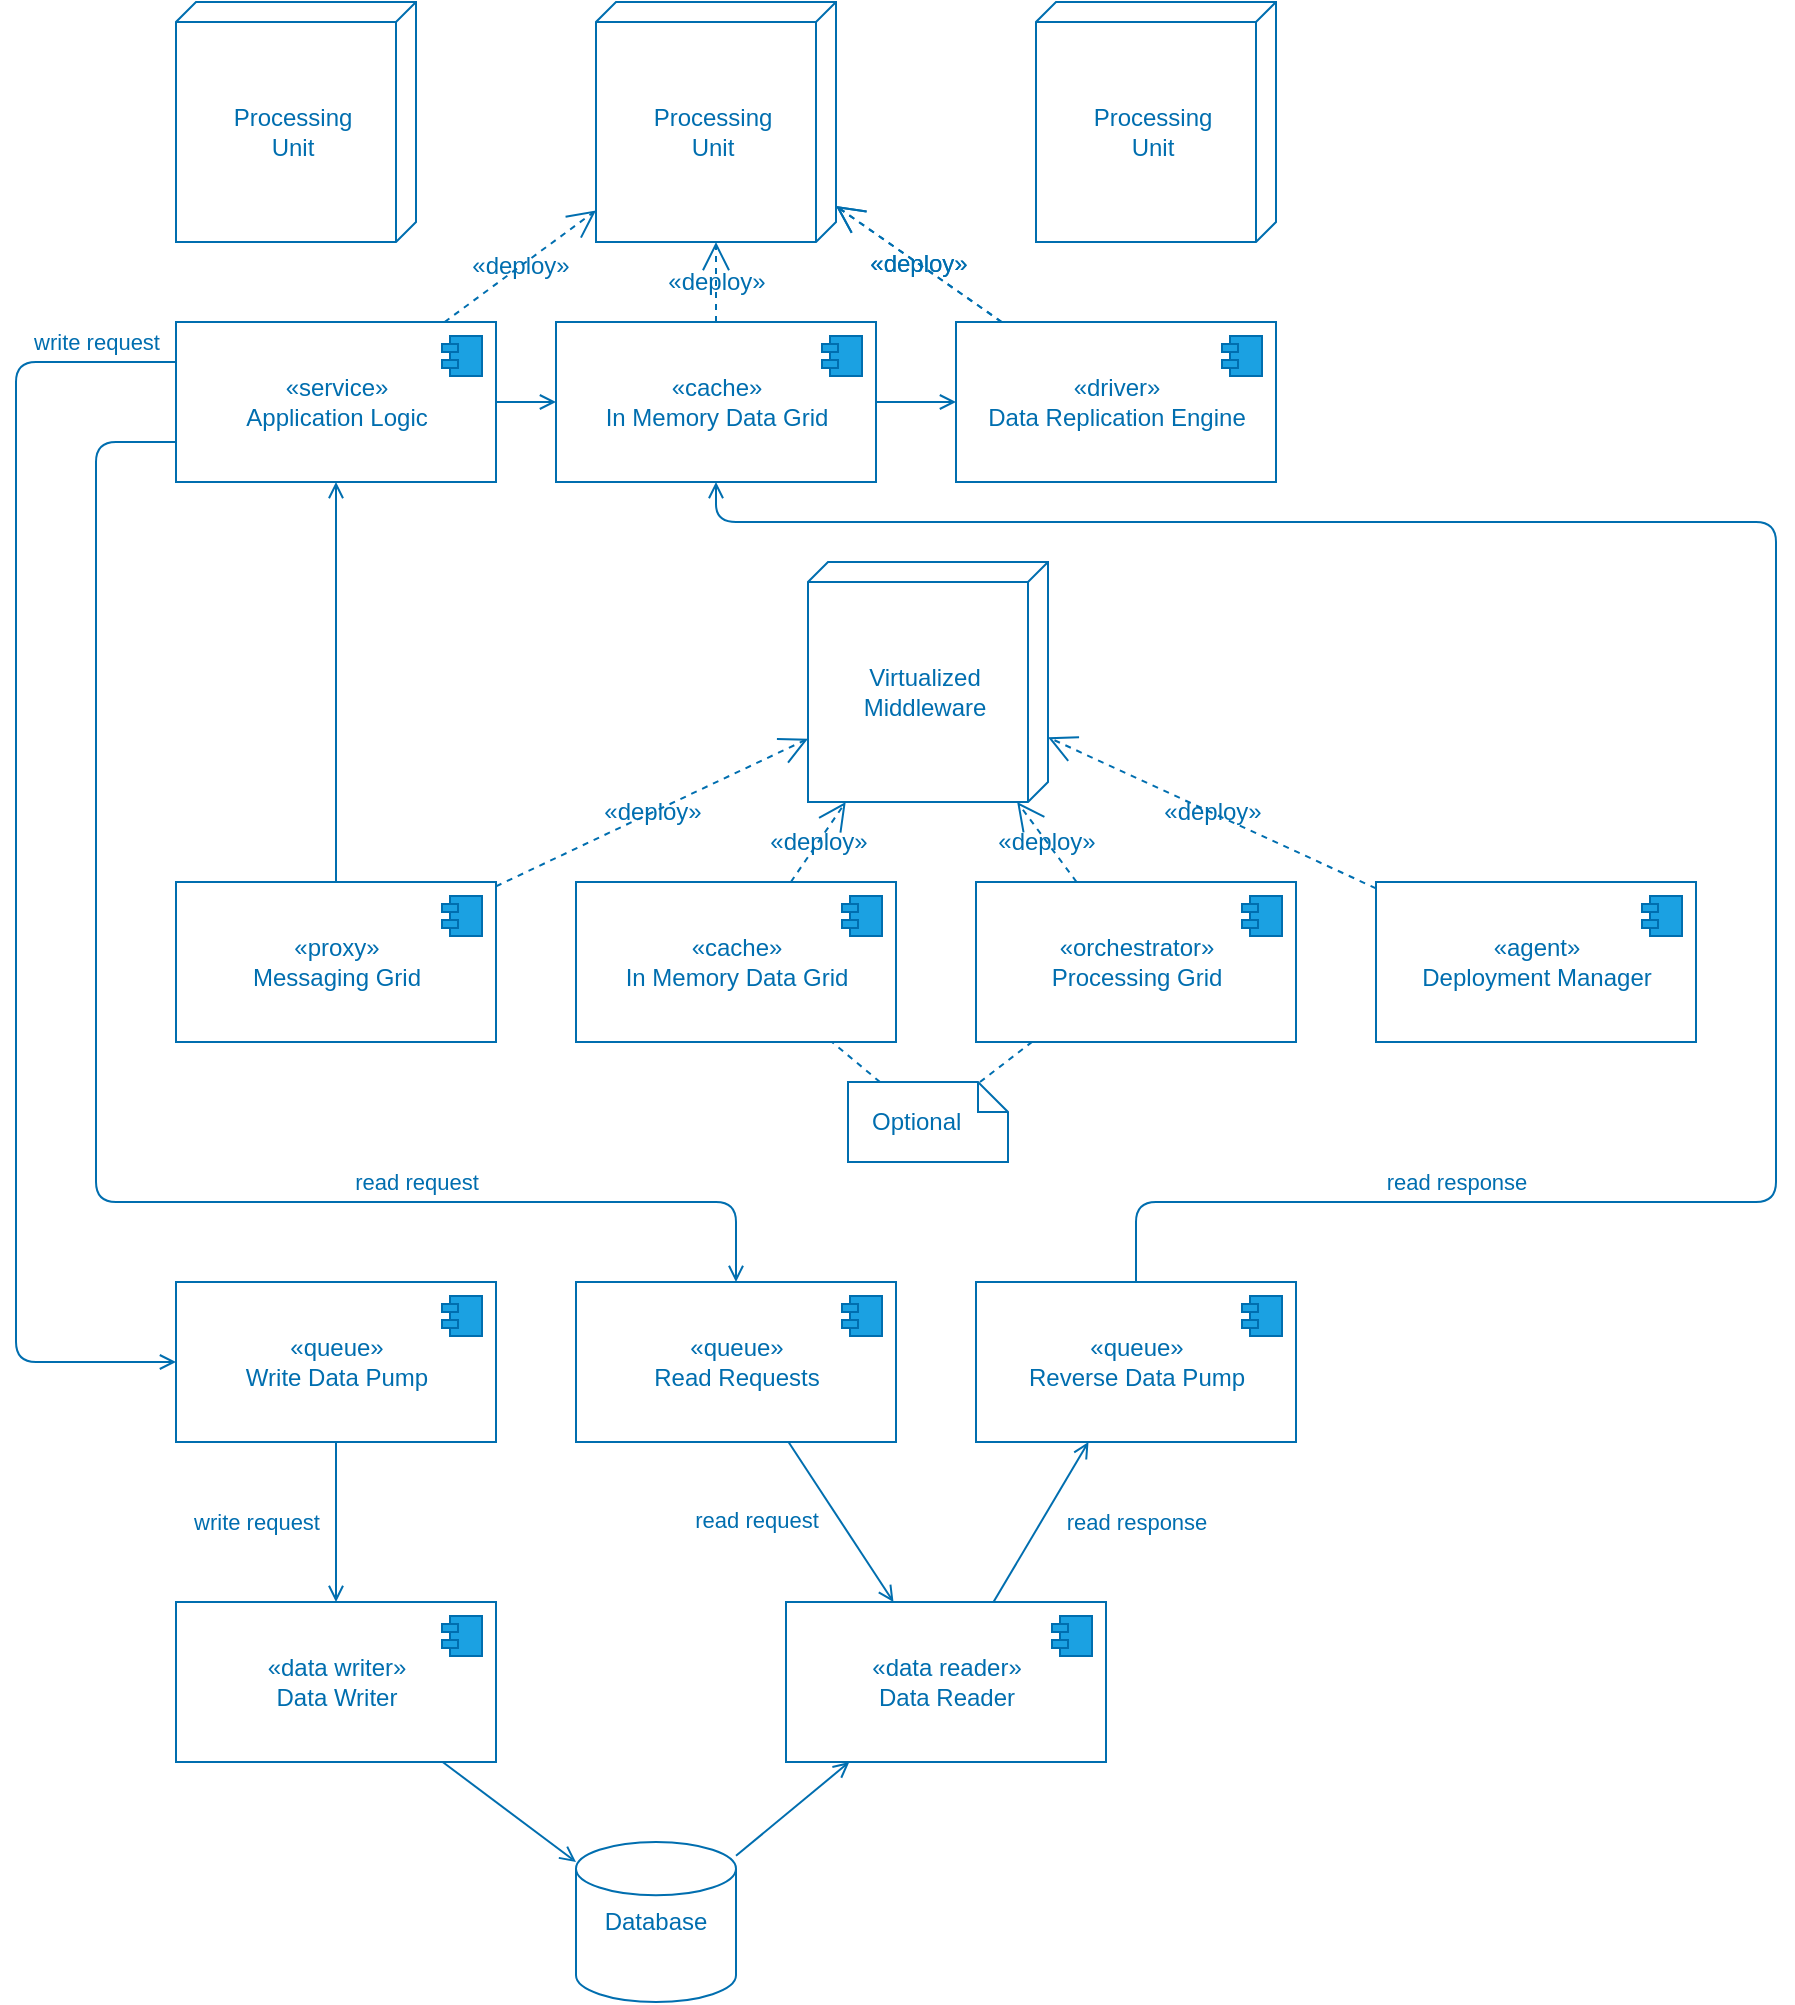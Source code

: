 <mxfile>
    <diagram id="1rftnht3yMh0IZzJSGRs" name="Page-1">
        <mxGraphModel dx="640" dy="548" grid="1" gridSize="10" guides="1" tooltips="1" connect="1" arrows="1" fold="1" page="1" pageScale="1" pageWidth="850" pageHeight="1100" math="0" shadow="0">
            <root>
                <mxCell id="0"/>
                <mxCell id="1" parent="0"/>
                <mxCell id="8" style="edgeStyle=none;html=1;endArrow=open;endFill=0;fillColor=#1ba1e2;strokeColor=#006EAF;fontColor=#006EAF;startArrow=none;startFill=0;fontStyle=0" parent="1" source="2" target="9" edge="1">
                    <mxGeometry relative="1" as="geometry"/>
                </mxCell>
                <mxCell id="2" value="«service»&lt;br&gt;&lt;span&gt;Application Logic&lt;/span&gt;" style="html=1;dropTarget=0;fillColor=none;fontColor=#006EAF;strokeColor=#006EAF;fontStyle=0" parent="1" vertex="1">
                    <mxGeometry x="120" y="200" width="160" height="80" as="geometry"/>
                </mxCell>
                <mxCell id="3" value="" style="shape=module;jettyWidth=8;jettyHeight=4;fillColor=#1ba1e2;fontColor=#006EAF;strokeColor=#006EAF;fontStyle=0" parent="2" vertex="1">
                    <mxGeometry x="1" width="20" height="20" relative="1" as="geometry">
                        <mxPoint x="-27" y="7" as="offset"/>
                    </mxGeometry>
                </mxCell>
                <mxCell id="4" value="Processing&lt;br&gt;Unit" style="verticalAlign=middle;align=center;shape=cube;size=10;direction=south;fontStyle=0;html=1;boundedLbl=1;spacingLeft=5;fontColor=#006EAF;fillColor=none;strokeColor=#006EAF;" parent="1" vertex="1">
                    <mxGeometry x="330" y="40" width="120" height="120" as="geometry"/>
                </mxCell>
                <mxCell id="21" style="edgeStyle=none;html=1;endArrow=open;endFill=0;fillColor=#1ba1e2;strokeColor=#006EAF;fontColor=#006EAF;fontStyle=0" parent="1" source="6" target="2" edge="1">
                    <mxGeometry relative="1" as="geometry">
                        <mxPoint x="410" y="690" as="targetPoint"/>
                    </mxGeometry>
                </mxCell>
                <mxCell id="6" value="«proxy»&lt;br&gt;&lt;span&gt;Messaging Grid&lt;/span&gt;" style="html=1;dropTarget=0;fillColor=none;fontColor=#006EAF;strokeColor=#006EAF;fontStyle=0" parent="1" vertex="1">
                    <mxGeometry x="120" y="480" width="160" height="80" as="geometry"/>
                </mxCell>
                <mxCell id="7" value="" style="shape=module;jettyWidth=8;jettyHeight=4;fillColor=#1ba1e2;fontColor=#006EAF;strokeColor=#006EAF;fontStyle=0" parent="6" vertex="1">
                    <mxGeometry x="1" width="20" height="20" relative="1" as="geometry">
                        <mxPoint x="-27" y="7" as="offset"/>
                    </mxGeometry>
                </mxCell>
                <mxCell id="22" style="edgeStyle=none;html=1;endArrow=open;endFill=0;fillColor=#1ba1e2;strokeColor=#006EAF;fontColor=#006EAF;fontStyle=0" parent="1" source="9" target="11" edge="1">
                    <mxGeometry relative="1" as="geometry"/>
                </mxCell>
                <mxCell id="9" value="«cache»&lt;br&gt;&lt;span&gt;In Memory Data Grid&lt;/span&gt;" style="html=1;dropTarget=0;fillColor=none;fontColor=#006EAF;strokeColor=#006EAF;fontStyle=0" parent="1" vertex="1">
                    <mxGeometry x="310" y="200" width="160" height="80" as="geometry"/>
                </mxCell>
                <mxCell id="10" value="" style="shape=module;jettyWidth=8;jettyHeight=4;fillColor=#1ba1e2;fontColor=#006EAF;strokeColor=#006EAF;fontStyle=0" parent="9" vertex="1">
                    <mxGeometry x="1" width="20" height="20" relative="1" as="geometry">
                        <mxPoint x="-27" y="7" as="offset"/>
                    </mxGeometry>
                </mxCell>
                <mxCell id="13" value="«agent»&lt;br&gt;&lt;span&gt;Deployment Manager&lt;/span&gt;" style="html=1;dropTarget=0;fillColor=none;fontColor=#006EAF;strokeColor=#006EAF;fontStyle=0" parent="1" vertex="1">
                    <mxGeometry x="720" y="480" width="160" height="80" as="geometry"/>
                </mxCell>
                <mxCell id="14" value="" style="shape=module;jettyWidth=8;jettyHeight=4;fillColor=#1ba1e2;fontColor=#006EAF;strokeColor=#006EAF;fontStyle=0" parent="13" vertex="1">
                    <mxGeometry x="1" width="20" height="20" relative="1" as="geometry">
                        <mxPoint x="-27" y="7" as="offset"/>
                    </mxGeometry>
                </mxCell>
                <mxCell id="26" value="&lt;span style=&quot;font-size: 12px;&quot;&gt;«deploy»&lt;/span&gt;" style="endArrow=open;endSize=12;dashed=1;html=1;fillColor=#1ba1e2;strokeColor=#006EAF;fontColor=#006EAF;labelBackgroundColor=none;fontStyle=0" parent="1" source="2" target="4" edge="1">
                    <mxGeometry width="160" relative="1" as="geometry">
                        <mxPoint x="330" y="270" as="sourcePoint"/>
                        <mxPoint x="490" y="270" as="targetPoint"/>
                    </mxGeometry>
                </mxCell>
                <mxCell id="28" value="&lt;span style=&quot;font-size: 12px;&quot;&gt;«deploy»&lt;/span&gt;" style="endArrow=open;endSize=12;dashed=1;html=1;fillColor=#1ba1e2;strokeColor=#006EAF;fontColor=#006EAF;labelBackgroundColor=none;fontStyle=0" parent="1" source="9" target="4" edge="1">
                    <mxGeometry width="160" relative="1" as="geometry">
                        <mxPoint x="280" y="360.526" as="sourcePoint"/>
                        <mxPoint x="520" y="452.105" as="targetPoint"/>
                    </mxGeometry>
                </mxCell>
                <mxCell id="29" value="&lt;span style=&quot;font-size: 12px;&quot;&gt;«deploy»&lt;/span&gt;" style="endArrow=open;endSize=12;dashed=1;html=1;fillColor=#1ba1e2;strokeColor=#006EAF;fontColor=#006EAF;labelBackgroundColor=none;fontStyle=0" parent="1" source="11" target="4" edge="1">
                    <mxGeometry width="160" relative="1" as="geometry">
                        <mxPoint x="280" y="455.263" as="sourcePoint"/>
                        <mxPoint x="520" y="471.053" as="targetPoint"/>
                    </mxGeometry>
                </mxCell>
                <mxCell id="30" value="&lt;span style=&quot;font-size: 12px;&quot;&gt;«deploy»&lt;/span&gt;" style="endArrow=open;endSize=12;dashed=1;html=1;fillColor=#1ba1e2;strokeColor=#006EAF;fontColor=#006EAF;labelBackgroundColor=none;startArrow=none;fontStyle=0" parent="1" source="11" target="4" edge="1">
                    <mxGeometry width="160" relative="1" as="geometry">
                        <mxPoint x="280" y="550" as="sourcePoint"/>
                        <mxPoint x="520" y="490" as="targetPoint"/>
                    </mxGeometry>
                </mxCell>
                <mxCell id="11" value="«driver»&lt;br&gt;&lt;span&gt;Data Replication Engine&lt;/span&gt;" style="html=1;dropTarget=0;fillColor=none;fontColor=#006EAF;strokeColor=#006EAF;fontStyle=0" parent="1" vertex="1">
                    <mxGeometry x="510" y="200" width="160" height="80" as="geometry"/>
                </mxCell>
                <mxCell id="12" value="" style="shape=module;jettyWidth=8;jettyHeight=4;fillColor=#1ba1e2;fontColor=#006EAF;strokeColor=#006EAF;fontStyle=0" parent="11" vertex="1">
                    <mxGeometry x="1" width="20" height="20" relative="1" as="geometry">
                        <mxPoint x="-27" y="7" as="offset"/>
                    </mxGeometry>
                </mxCell>
                <mxCell id="32" value="Virtualized&lt;br&gt;Middleware" style="verticalAlign=middle;align=center;shape=cube;size=10;direction=south;fontStyle=0;html=1;boundedLbl=1;spacingLeft=5;fontColor=#006EAF;fillColor=none;strokeColor=#006EAF;" parent="1" vertex="1">
                    <mxGeometry x="436" y="320" width="120" height="120" as="geometry"/>
                </mxCell>
                <mxCell id="33" value="«cache»&lt;br&gt;&lt;span&gt;In Memory Data Grid&lt;/span&gt;" style="html=1;dropTarget=0;fillColor=none;fontColor=#006EAF;strokeColor=#006EAF;fontStyle=0" parent="1" vertex="1">
                    <mxGeometry x="320" y="480" width="160" height="80" as="geometry"/>
                </mxCell>
                <mxCell id="34" value="" style="shape=module;jettyWidth=8;jettyHeight=4;fillColor=#1ba1e2;fontColor=#006EAF;strokeColor=#006EAF;fontStyle=0" parent="33" vertex="1">
                    <mxGeometry x="1" width="20" height="20" relative="1" as="geometry">
                        <mxPoint x="-27" y="7" as="offset"/>
                    </mxGeometry>
                </mxCell>
                <mxCell id="35" value="Optional" style="shape=note;size=15;align=left;spacingLeft=10;html=1;whiteSpace=wrap;fillColor=none;fontColor=#006EAF;strokeColor=#006EAF;fontStyle=0" parent="1" vertex="1">
                    <mxGeometry x="456" y="580" width="80" height="40" as="geometry"/>
                </mxCell>
                <mxCell id="37" value="" style="edgeStyle=none;endArrow=none;dashed=1;html=1;fillColor=#1ba1e2;strokeColor=#006EAF;fontStyle=0" parent="1" source="35" target="33" edge="1">
                    <mxGeometry x="1" relative="1" as="geometry">
                        <mxPoint x="320" y="350" as="targetPoint"/>
                    </mxGeometry>
                </mxCell>
                <mxCell id="38" value="«orchestrator»&lt;br&gt;&lt;span&gt;Processing Grid&lt;/span&gt;" style="html=1;dropTarget=0;fillColor=none;fontColor=#006EAF;strokeColor=#006EAF;fontStyle=0" parent="1" vertex="1">
                    <mxGeometry x="520" y="480" width="160" height="80" as="geometry"/>
                </mxCell>
                <mxCell id="39" value="" style="shape=module;jettyWidth=8;jettyHeight=4;fillColor=#1ba1e2;fontColor=#006EAF;strokeColor=#006EAF;fontStyle=0" parent="38" vertex="1">
                    <mxGeometry x="1" width="20" height="20" relative="1" as="geometry">
                        <mxPoint x="-27" y="7" as="offset"/>
                    </mxGeometry>
                </mxCell>
                <mxCell id="40" value="" style="edgeStyle=none;endArrow=none;dashed=1;html=1;fillColor=#1ba1e2;strokeColor=#006EAF;fontStyle=0" parent="1" source="35" target="38" edge="1">
                    <mxGeometry x="1" relative="1" as="geometry">
                        <mxPoint x="410" y="570" as="targetPoint"/>
                        <mxPoint x="410" y="600" as="sourcePoint"/>
                    </mxGeometry>
                </mxCell>
                <mxCell id="41" value="&lt;span style=&quot;font-size: 12px;&quot;&gt;«deploy»&lt;/span&gt;" style="endArrow=open;endSize=12;dashed=1;html=1;fillColor=#1ba1e2;strokeColor=#006EAF;fontColor=#006EAF;labelBackgroundColor=none;fontStyle=0" parent="1" source="6" target="32" edge="1">
                    <mxGeometry width="160" relative="1" as="geometry">
                        <mxPoint x="264.286" y="210" as="sourcePoint"/>
                        <mxPoint x="340" y="154.211" as="targetPoint"/>
                    </mxGeometry>
                </mxCell>
                <mxCell id="42" value="&lt;span style=&quot;font-size: 12px;&quot;&gt;«deploy»&lt;/span&gt;" style="endArrow=open;endSize=12;dashed=1;html=1;fillColor=#1ba1e2;strokeColor=#006EAF;fontColor=#006EAF;labelBackgroundColor=none;fontStyle=0" parent="1" source="33" target="32" edge="1">
                    <mxGeometry width="160" relative="1" as="geometry">
                        <mxPoint x="290" y="492.162" as="sourcePoint"/>
                        <mxPoint x="446" y="418.378" as="targetPoint"/>
                    </mxGeometry>
                </mxCell>
                <mxCell id="43" value="&lt;span style=&quot;font-size: 12px;&quot;&gt;«deploy»&lt;/span&gt;" style="endArrow=open;endSize=12;dashed=1;html=1;fillColor=#1ba1e2;strokeColor=#006EAF;fontColor=#006EAF;labelBackgroundColor=none;fontStyle=0" parent="1" source="38" target="32" edge="1">
                    <mxGeometry width="160" relative="1" as="geometry">
                        <mxPoint x="437.429" y="490" as="sourcePoint"/>
                        <mxPoint x="464.857" y="450" as="targetPoint"/>
                    </mxGeometry>
                </mxCell>
                <mxCell id="44" value="&lt;span style=&quot;font-size: 12px;&quot;&gt;«deploy»&lt;/span&gt;" style="endArrow=open;endSize=12;dashed=1;html=1;fillColor=#1ba1e2;strokeColor=#006EAF;fontColor=#006EAF;labelBackgroundColor=none;fontStyle=0" parent="1" source="13" target="32" edge="1">
                    <mxGeometry width="160" relative="1" as="geometry">
                        <mxPoint x="580.286" y="490" as="sourcePoint"/>
                        <mxPoint x="550.571" y="450" as="targetPoint"/>
                    </mxGeometry>
                </mxCell>
                <mxCell id="45" value="Processing&lt;br&gt;Unit" style="verticalAlign=middle;align=center;shape=cube;size=10;direction=south;fontStyle=0;html=1;boundedLbl=1;spacingLeft=5;fontColor=#006EAF;fillColor=none;strokeColor=#006EAF;" parent="1" vertex="1">
                    <mxGeometry x="550" y="40" width="120" height="120" as="geometry"/>
                </mxCell>
                <mxCell id="46" value="Processing&lt;br&gt;Unit" style="verticalAlign=middle;align=center;shape=cube;size=10;direction=south;fontStyle=0;html=1;boundedLbl=1;spacingLeft=5;fontColor=#006EAF;fillColor=none;strokeColor=#006EAF;" parent="1" vertex="1">
                    <mxGeometry x="120" y="40" width="120" height="120" as="geometry"/>
                </mxCell>
                <mxCell id="47" value="«queue»&lt;br&gt;&lt;span&gt;Write Data Pump&lt;/span&gt;" style="html=1;dropTarget=0;fillColor=none;fontColor=#006EAF;strokeColor=#006EAF;fontStyle=0" parent="1" vertex="1">
                    <mxGeometry x="120" y="680" width="160" height="80" as="geometry"/>
                </mxCell>
                <mxCell id="48" value="" style="shape=module;jettyWidth=8;jettyHeight=4;fillColor=#1ba1e2;fontColor=#006EAF;strokeColor=#006EAF;fontStyle=0" parent="47" vertex="1">
                    <mxGeometry x="1" width="20" height="20" relative="1" as="geometry">
                        <mxPoint x="-27" y="7" as="offset"/>
                    </mxGeometry>
                </mxCell>
                <mxCell id="49" value="«data writer»&lt;br&gt;&lt;span&gt;Data Writer&lt;/span&gt;" style="html=1;dropTarget=0;fillColor=none;fontColor=#006EAF;strokeColor=#006EAF;fontStyle=0" parent="1" vertex="1">
                    <mxGeometry x="120" y="840" width="160" height="80" as="geometry"/>
                </mxCell>
                <mxCell id="50" value="" style="shape=module;jettyWidth=8;jettyHeight=4;fillColor=#1ba1e2;fontColor=#006EAF;strokeColor=#006EAF;fontStyle=0" parent="49" vertex="1">
                    <mxGeometry x="1" width="20" height="20" relative="1" as="geometry">
                        <mxPoint x="-27" y="7" as="offset"/>
                    </mxGeometry>
                </mxCell>
                <mxCell id="51" value="«data reader»&lt;br&gt;&lt;span&gt;Data Reader&lt;/span&gt;" style="html=1;dropTarget=0;fillColor=none;fontColor=#006EAF;strokeColor=#006EAF;fontStyle=0" parent="1" vertex="1">
                    <mxGeometry x="425" y="840" width="160" height="80" as="geometry"/>
                </mxCell>
                <mxCell id="52" value="" style="shape=module;jettyWidth=8;jettyHeight=4;fillColor=#1ba1e2;fontColor=#006EAF;strokeColor=#006EAF;fontStyle=0" parent="51" vertex="1">
                    <mxGeometry x="1" width="20" height="20" relative="1" as="geometry">
                        <mxPoint x="-27" y="7" as="offset"/>
                    </mxGeometry>
                </mxCell>
                <mxCell id="53" value="«queue»&lt;br&gt;&lt;span&gt;Read Requests&lt;/span&gt;" style="html=1;dropTarget=0;fillColor=none;fontColor=#006EAF;strokeColor=#006EAF;fontStyle=0" parent="1" vertex="1">
                    <mxGeometry x="320" y="680" width="160" height="80" as="geometry"/>
                </mxCell>
                <mxCell id="54" value="" style="shape=module;jettyWidth=8;jettyHeight=4;fillColor=#1ba1e2;fontColor=#006EAF;strokeColor=#006EAF;fontStyle=0" parent="53" vertex="1">
                    <mxGeometry x="1" width="20" height="20" relative="1" as="geometry">
                        <mxPoint x="-27" y="7" as="offset"/>
                    </mxGeometry>
                </mxCell>
                <mxCell id="55" value="«queue»&lt;br&gt;&lt;span&gt;Reverse Data Pump&lt;/span&gt;" style="html=1;dropTarget=0;fillColor=none;fontColor=#006EAF;strokeColor=#006EAF;fontStyle=0" parent="1" vertex="1">
                    <mxGeometry x="520" y="680" width="160" height="80" as="geometry"/>
                </mxCell>
                <mxCell id="56" value="" style="shape=module;jettyWidth=8;jettyHeight=4;fillColor=#1ba1e2;fontColor=#006EAF;strokeColor=#006EAF;fontStyle=0" parent="55" vertex="1">
                    <mxGeometry x="1" width="20" height="20" relative="1" as="geometry">
                        <mxPoint x="-27" y="7" as="offset"/>
                    </mxGeometry>
                </mxCell>
                <mxCell id="57" value="read request" style="edgeStyle=none;html=1;endArrow=open;endFill=0;fillColor=#1ba1e2;strokeColor=#006EAF;fontColor=#006EAF;labelBackgroundColor=none;exitX=0;exitY=0.75;exitDx=0;exitDy=0;fontStyle=0" parent="1" source="2" target="53" edge="1">
                    <mxGeometry x="0.487" y="10" relative="1" as="geometry">
                        <mxPoint x="210" y="490" as="sourcePoint"/>
                        <mxPoint x="210" y="290" as="targetPoint"/>
                        <Array as="points">
                            <mxPoint x="80" y="260"/>
                            <mxPoint x="80" y="640"/>
                            <mxPoint x="400" y="640"/>
                        </Array>
                        <mxPoint as="offset"/>
                    </mxGeometry>
                </mxCell>
                <mxCell id="58" value="read request" style="edgeStyle=none;html=1;endArrow=open;endFill=0;fillColor=#1ba1e2;strokeColor=#006EAF;fontColor=#006EAF;labelBackgroundColor=none;fontStyle=0" parent="1" source="53" target="51" edge="1">
                    <mxGeometry x="-0.487" y="-36" relative="1" as="geometry">
                        <mxPoint x="730" y="450" as="sourcePoint"/>
                        <mxPoint x="410" y="690" as="targetPoint"/>
                        <mxPoint y="-1" as="offset"/>
                    </mxGeometry>
                </mxCell>
                <mxCell id="59" value="read response" style="edgeStyle=none;html=1;endArrow=open;endFill=0;fillColor=#1ba1e2;strokeColor=#006EAF;fontColor=#006EAF;labelBackgroundColor=none;fontStyle=0" parent="1" source="51" target="55" edge="1">
                    <mxGeometry x="0.521" y="-41" relative="1" as="geometry">
                        <mxPoint x="436.25" y="770" as="sourcePoint"/>
                        <mxPoint x="488.75" y="850" as="targetPoint"/>
                        <mxPoint as="offset"/>
                    </mxGeometry>
                </mxCell>
                <mxCell id="60" value="read response" style="edgeStyle=none;html=1;endArrow=open;endFill=0;fillColor=#1ba1e2;strokeColor=#006EAF;fontColor=#006EAF;labelBackgroundColor=none;fontStyle=0" parent="1" source="55" target="9" edge="1">
                    <mxGeometry x="-0.68" y="10" relative="1" as="geometry">
                        <mxPoint x="-61.25" y="650" as="sourcePoint"/>
                        <mxPoint x="-13.75" y="570" as="targetPoint"/>
                        <Array as="points">
                            <mxPoint x="600" y="640"/>
                            <mxPoint x="920" y="640"/>
                            <mxPoint x="920" y="300"/>
                            <mxPoint x="390" y="300"/>
                        </Array>
                        <mxPoint as="offset"/>
                    </mxGeometry>
                </mxCell>
                <mxCell id="61" value="write request" style="edgeStyle=none;html=1;endArrow=open;endFill=0;fillColor=#1ba1e2;strokeColor=#006EAF;fontColor=#006EAF;labelBackgroundColor=none;exitX=0;exitY=0.25;exitDx=0;exitDy=0;fontStyle=0" parent="1" source="2" target="47" edge="1">
                    <mxGeometry x="-0.879" y="-10" relative="1" as="geometry">
                        <mxPoint x="130" y="270" as="sourcePoint"/>
                        <mxPoint x="-190" y="490" as="targetPoint"/>
                        <Array as="points">
                            <mxPoint x="40" y="220"/>
                            <mxPoint x="40" y="720"/>
                        </Array>
                        <mxPoint as="offset"/>
                    </mxGeometry>
                </mxCell>
                <mxCell id="62" value="write request" style="edgeStyle=none;html=1;endArrow=open;endFill=0;fillColor=#1ba1e2;strokeColor=#006EAF;fontColor=#006EAF;labelBackgroundColor=none;fontStyle=0" parent="1" source="47" target="49" edge="1">
                    <mxGeometry y="-40" relative="1" as="geometry">
                        <mxPoint x="436.25" y="770" as="sourcePoint"/>
                        <mxPoint x="488.75" y="850" as="targetPoint"/>
                        <mxPoint as="offset"/>
                    </mxGeometry>
                </mxCell>
                <mxCell id="63" value="Database" style="strokeWidth=1;html=1;shape=mxgraph.flowchart.database;whiteSpace=wrap;fontColor=#006EAF;fillColor=none;strokeColor=#006EAF;fontStyle=0" parent="1" vertex="1">
                    <mxGeometry x="320" y="960" width="80" height="80" as="geometry"/>
                </mxCell>
                <mxCell id="64" value="" style="edgeStyle=none;html=1;endArrow=open;endFill=0;fillColor=#1ba1e2;strokeColor=#006EAF;fontColor=#006EAF;labelBackgroundColor=none;fontStyle=0" parent="1" source="49" target="63" edge="1">
                    <mxGeometry y="-40" relative="1" as="geometry">
                        <mxPoint x="210" y="770" as="sourcePoint"/>
                        <mxPoint x="210" y="850" as="targetPoint"/>
                        <mxPoint as="offset"/>
                    </mxGeometry>
                </mxCell>
                <mxCell id="66" value="" style="edgeStyle=none;html=1;endArrow=open;endFill=0;fillColor=#1ba1e2;strokeColor=#006EAF;fontColor=#006EAF;labelBackgroundColor=none;fontStyle=0" parent="1" source="63" target="51" edge="1">
                    <mxGeometry y="-40" relative="1" as="geometry">
                        <mxPoint x="250" y="930" as="sourcePoint"/>
                        <mxPoint x="330" y="1010" as="targetPoint"/>
                        <mxPoint as="offset"/>
                    </mxGeometry>
                </mxCell>
            </root>
        </mxGraphModel>
    </diagram>
</mxfile>